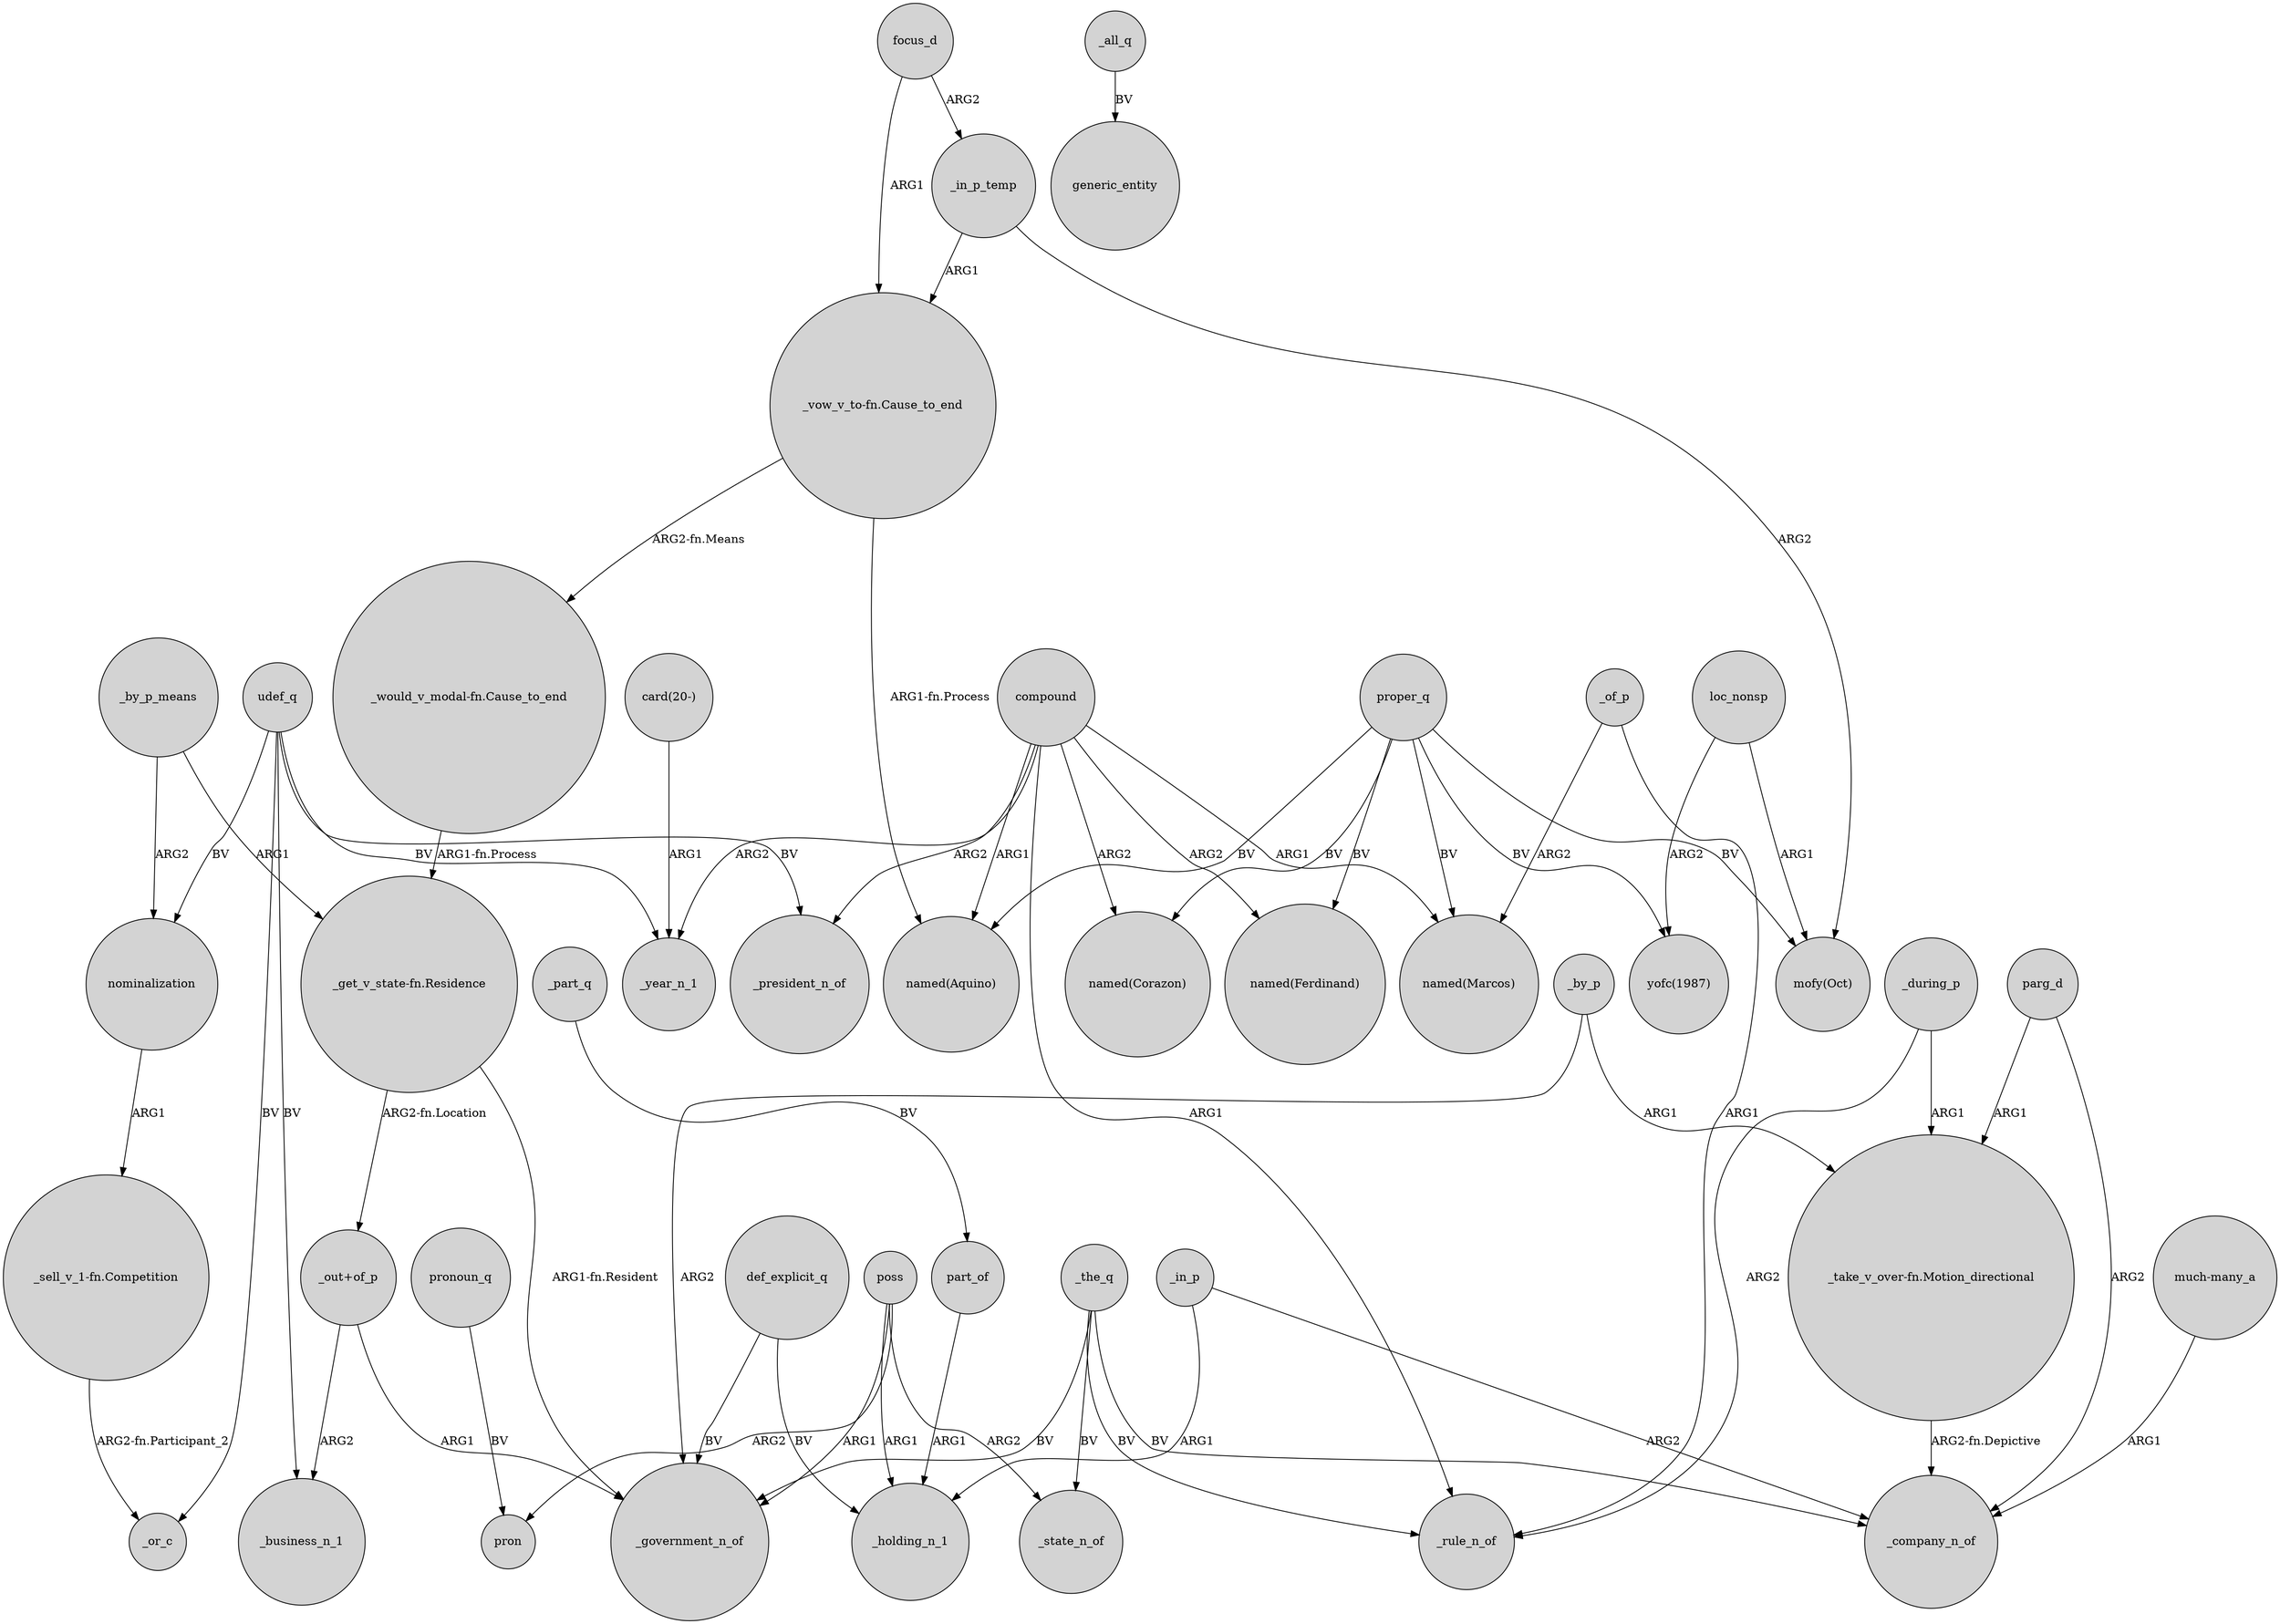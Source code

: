 digraph {
	node [shape=circle style=filled]
	_in_p -> _company_n_of [label=ARG2]
	"_vow_v_to-fn.Cause_to_end" -> "named(Aquino)" [label="ARG1-fn.Process"]
	part_of -> _holding_n_1 [label=ARG1]
	proper_q -> "named(Ferdinand)" [label=BV]
	nominalization -> "_sell_v_1-fn.Competition" [label=ARG1]
	_during_p -> "_take_v_over-fn.Motion_directional" [label=ARG1]
	focus_d -> "_vow_v_to-fn.Cause_to_end" [label=ARG1]
	compound -> _president_n_of [label=ARG2]
	def_explicit_q -> _government_n_of [label=BV]
	_in_p_temp -> "mofy(Oct)" [label=ARG2]
	"_sell_v_1-fn.Competition" -> _or_c [label="ARG2-fn.Participant_2"]
	_the_q -> _rule_n_of [label=BV]
	_the_q -> _state_n_of [label=BV]
	_in_p_temp -> "_vow_v_to-fn.Cause_to_end" [label=ARG1]
	poss -> _state_n_of [label=ARG2]
	"_out+of_p" -> _business_n_1 [label=ARG2]
	"_get_v_state-fn.Residence" -> _government_n_of [label="ARG1-fn.Resident"]
	udef_q -> nominalization [label=BV]
	_of_p -> _rule_n_of [label=ARG1]
	_by_p -> _government_n_of [label=ARG2]
	loc_nonsp -> "mofy(Oct)" [label=ARG1]
	"_out+of_p" -> _government_n_of [label=ARG1]
	parg_d -> _company_n_of [label=ARG2]
	compound -> "named(Corazon)" [label=ARG2]
	udef_q -> _business_n_1 [label=BV]
	"_would_v_modal-fn.Cause_to_end" -> "_get_v_state-fn.Residence" [label="ARG1-fn.Process"]
	_during_p -> _rule_n_of [label=ARG2]
	_all_q -> generic_entity [label=BV]
	parg_d -> "_take_v_over-fn.Motion_directional" [label=ARG1]
	"card(20-)" -> _year_n_1 [label=ARG1]
	udef_q -> _or_c [label=BV]
	pronoun_q -> pron [label=BV]
	poss -> pron [label=ARG2]
	compound -> _year_n_1 [label=ARG2]
	_part_q -> part_of [label=BV]
	"_get_v_state-fn.Residence" -> "_out+of_p" [label="ARG2-fn.Location"]
	proper_q -> "named(Aquino)" [label=BV]
	poss -> _government_n_of [label=ARG1]
	_by_p_means -> "_get_v_state-fn.Residence" [label=ARG1]
	proper_q -> "yofc(1987)" [label=BV]
	_by_p_means -> nominalization [label=ARG2]
	"_take_v_over-fn.Motion_directional" -> _company_n_of [label="ARG2-fn.Depictive"]
	"_vow_v_to-fn.Cause_to_end" -> "_would_v_modal-fn.Cause_to_end" [label="ARG2-fn.Means"]
	proper_q -> "named(Marcos)" [label=BV]
	compound -> "named(Marcos)" [label=ARG1]
	focus_d -> _in_p_temp [label=ARG2]
	_the_q -> _government_n_of [label=BV]
	_of_p -> "named(Marcos)" [label=ARG2]
	"much-many_a" -> _company_n_of [label=ARG1]
	def_explicit_q -> _holding_n_1 [label=BV]
	poss -> _holding_n_1 [label=ARG1]
	compound -> _rule_n_of [label=ARG1]
	compound -> "named(Ferdinand)" [label=ARG2]
	proper_q -> "mofy(Oct)" [label=BV]
	udef_q -> _year_n_1 [label=BV]
	proper_q -> "named(Corazon)" [label=BV]
	_by_p -> "_take_v_over-fn.Motion_directional" [label=ARG1]
	loc_nonsp -> "yofc(1987)" [label=ARG2]
	udef_q -> _president_n_of [label=BV]
	_in_p -> _holding_n_1 [label=ARG1]
	_the_q -> _company_n_of [label=BV]
	compound -> "named(Aquino)" [label=ARG1]
}
